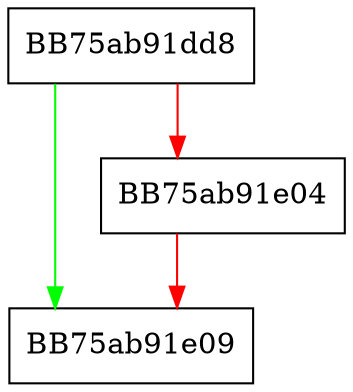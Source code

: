 digraph SetPeProductName {
  node [shape="box"];
  graph [splines=ortho];
  BB75ab91dd8 -> BB75ab91e09 [color="green"];
  BB75ab91dd8 -> BB75ab91e04 [color="red"];
  BB75ab91e04 -> BB75ab91e09 [color="red"];
}